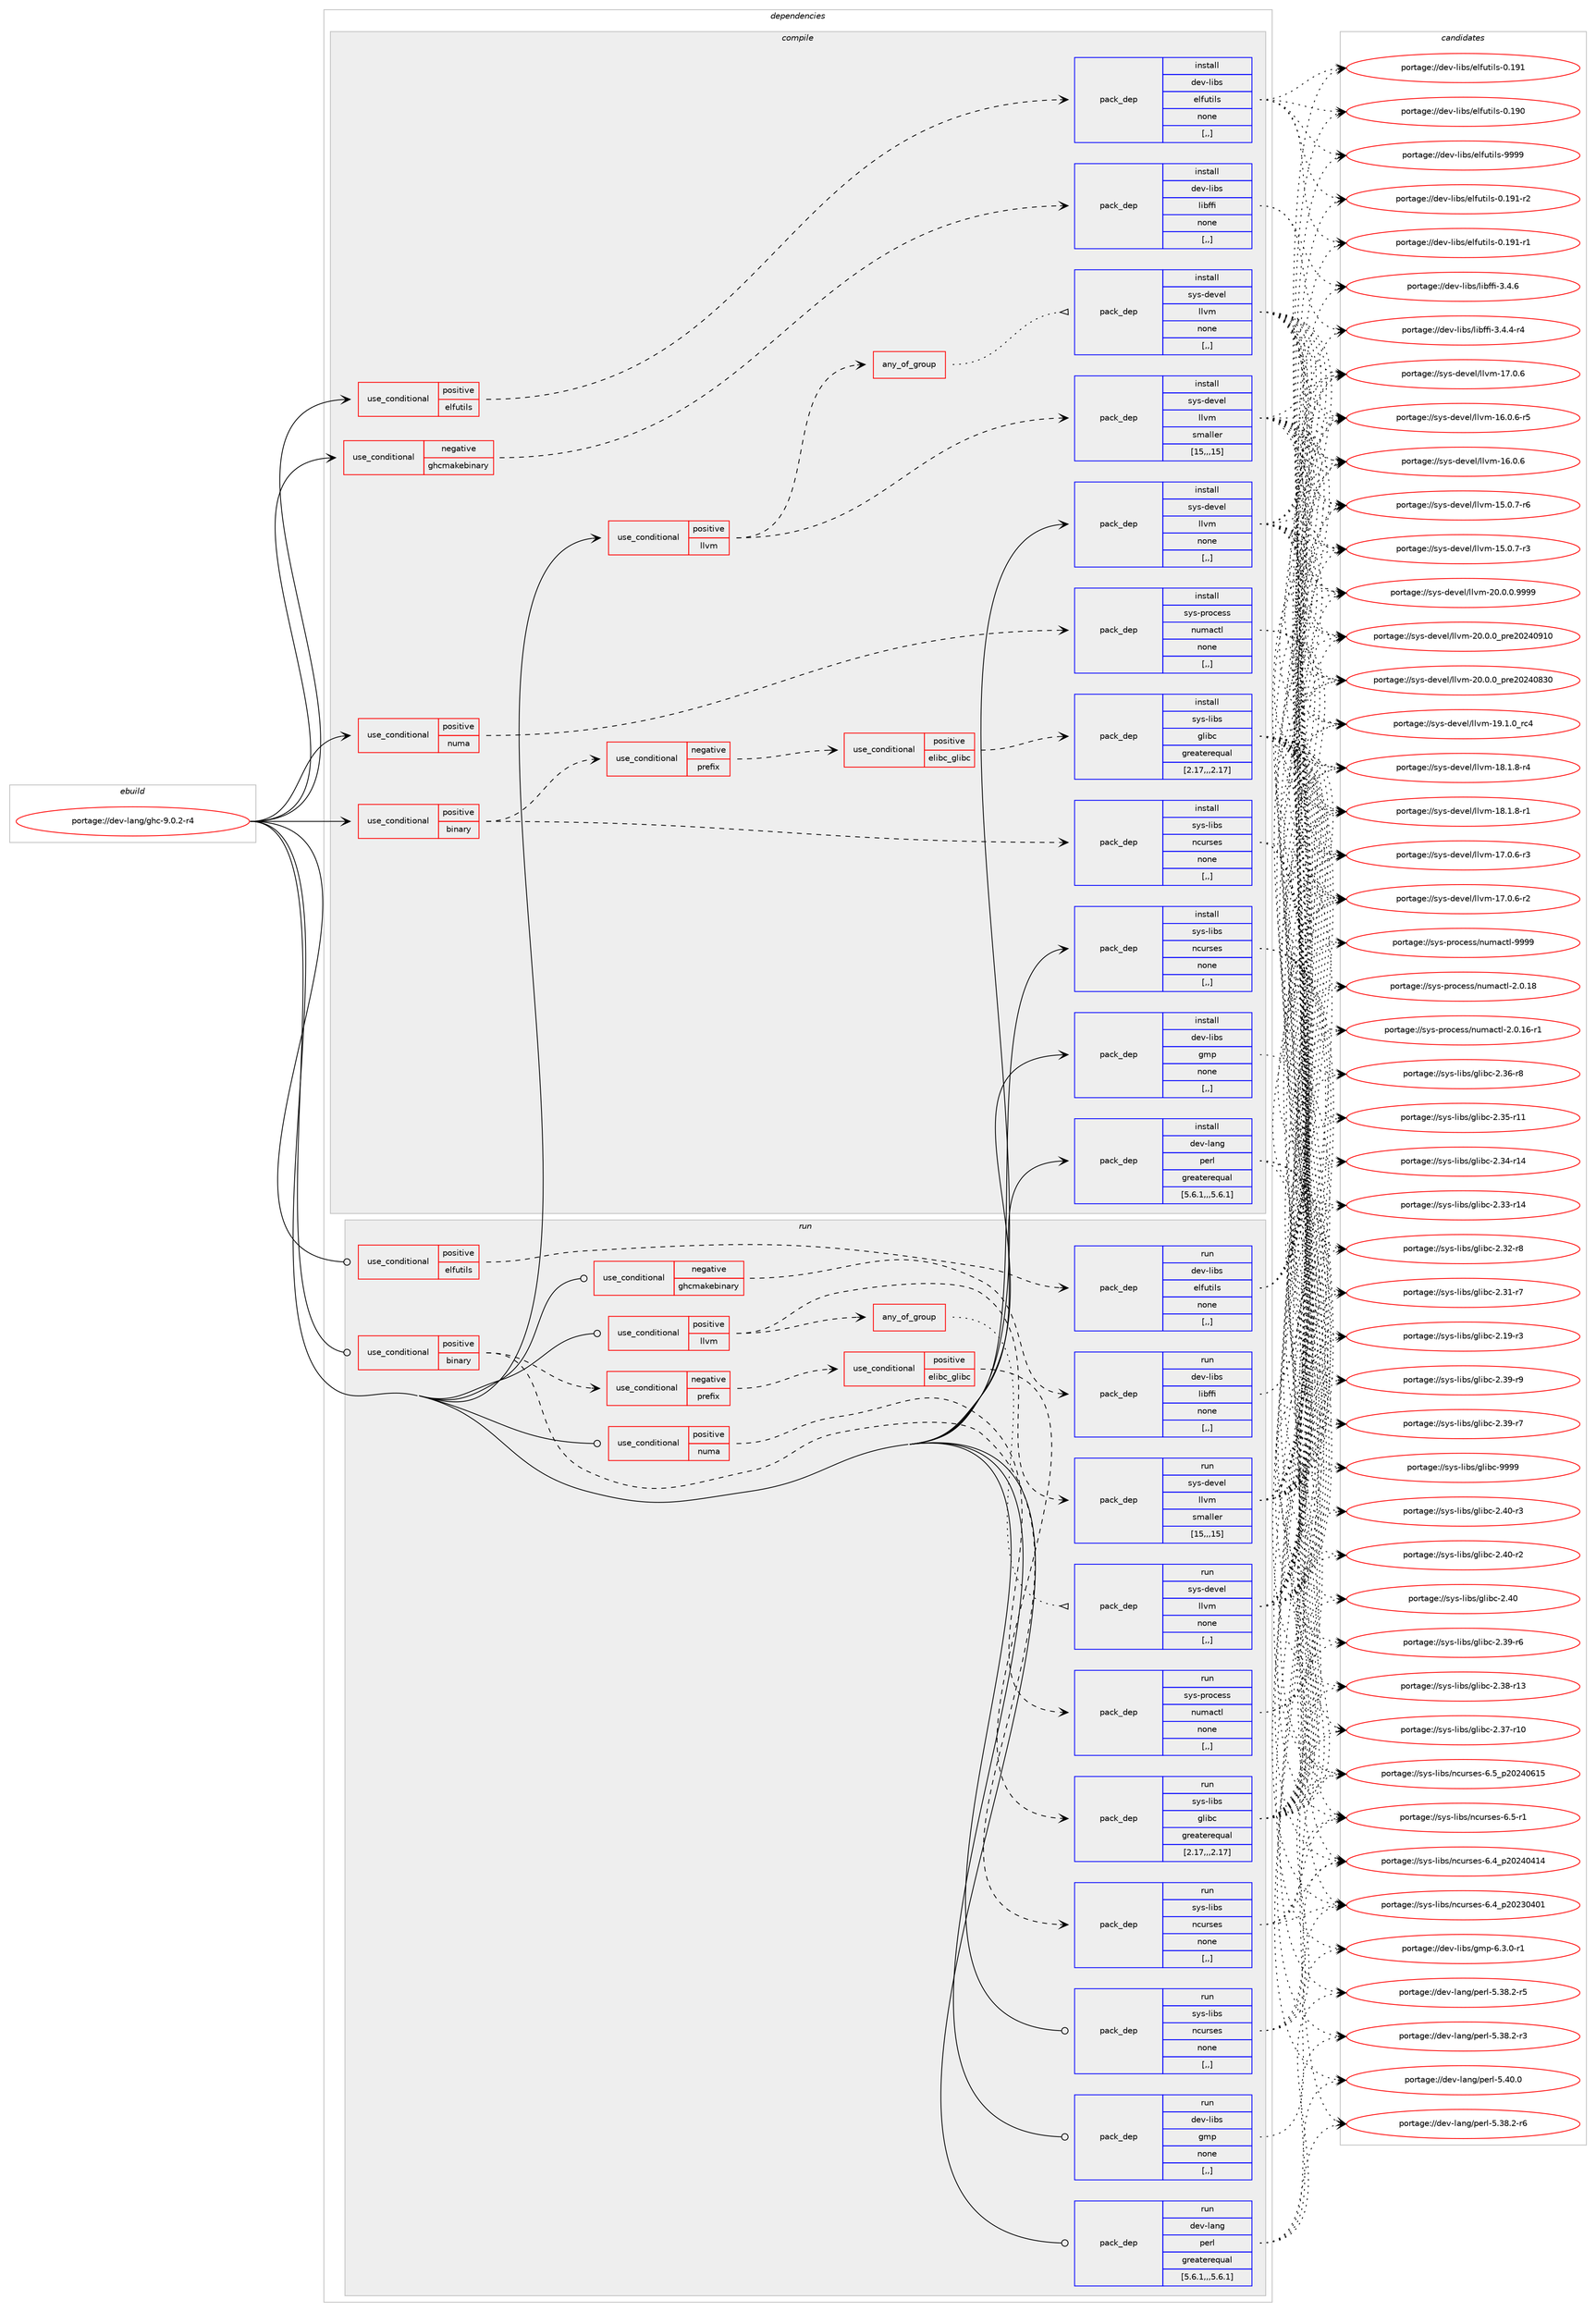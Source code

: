 digraph prolog {

# *************
# Graph options
# *************

newrank=true;
concentrate=true;
compound=true;
graph [rankdir=LR,fontname=Helvetica,fontsize=10,ranksep=1.5];#, ranksep=2.5, nodesep=0.2];
edge  [arrowhead=vee];
node  [fontname=Helvetica,fontsize=10];

# **********
# The ebuild
# **********

subgraph cluster_leftcol {
color=gray;
label=<<i>ebuild</i>>;
id [label="portage://dev-lang/ghc-9.0.2-r4", color=red, width=4, href="../dev-lang/ghc-9.0.2-r4.svg"];
}

# ****************
# The dependencies
# ****************

subgraph cluster_midcol {
color=gray;
label=<<i>dependencies</i>>;
subgraph cluster_compile {
fillcolor="#eeeeee";
style=filled;
label=<<i>compile</i>>;
subgraph cond153047 {
dependency592903 [label=<<TABLE BORDER="0" CELLBORDER="1" CELLSPACING="0" CELLPADDING="4"><TR><TD ROWSPAN="3" CELLPADDING="10">use_conditional</TD></TR><TR><TD>negative</TD></TR><TR><TD>ghcmakebinary</TD></TR></TABLE>>, shape=none, color=red];
subgraph pack435195 {
dependency592904 [label=<<TABLE BORDER="0" CELLBORDER="1" CELLSPACING="0" CELLPADDING="4" WIDTH="220"><TR><TD ROWSPAN="6" CELLPADDING="30">pack_dep</TD></TR><TR><TD WIDTH="110">install</TD></TR><TR><TD>dev-libs</TD></TR><TR><TD>libffi</TD></TR><TR><TD>none</TD></TR><TR><TD>[,,]</TD></TR></TABLE>>, shape=none, color=blue];
}
dependency592903:e -> dependency592904:w [weight=20,style="dashed",arrowhead="vee"];
}
id:e -> dependency592903:w [weight=20,style="solid",arrowhead="vee"];
subgraph cond153048 {
dependency592905 [label=<<TABLE BORDER="0" CELLBORDER="1" CELLSPACING="0" CELLPADDING="4"><TR><TD ROWSPAN="3" CELLPADDING="10">use_conditional</TD></TR><TR><TD>positive</TD></TR><TR><TD>binary</TD></TR></TABLE>>, shape=none, color=red];
subgraph cond153049 {
dependency592906 [label=<<TABLE BORDER="0" CELLBORDER="1" CELLSPACING="0" CELLPADDING="4"><TR><TD ROWSPAN="3" CELLPADDING="10">use_conditional</TD></TR><TR><TD>negative</TD></TR><TR><TD>prefix</TD></TR></TABLE>>, shape=none, color=red];
subgraph cond153050 {
dependency592907 [label=<<TABLE BORDER="0" CELLBORDER="1" CELLSPACING="0" CELLPADDING="4"><TR><TD ROWSPAN="3" CELLPADDING="10">use_conditional</TD></TR><TR><TD>positive</TD></TR><TR><TD>elibc_glibc</TD></TR></TABLE>>, shape=none, color=red];
subgraph pack435196 {
dependency592908 [label=<<TABLE BORDER="0" CELLBORDER="1" CELLSPACING="0" CELLPADDING="4" WIDTH="220"><TR><TD ROWSPAN="6" CELLPADDING="30">pack_dep</TD></TR><TR><TD WIDTH="110">install</TD></TR><TR><TD>sys-libs</TD></TR><TR><TD>glibc</TD></TR><TR><TD>greaterequal</TD></TR><TR><TD>[2.17,,,2.17]</TD></TR></TABLE>>, shape=none, color=blue];
}
dependency592907:e -> dependency592908:w [weight=20,style="dashed",arrowhead="vee"];
}
dependency592906:e -> dependency592907:w [weight=20,style="dashed",arrowhead="vee"];
}
dependency592905:e -> dependency592906:w [weight=20,style="dashed",arrowhead="vee"];
subgraph pack435197 {
dependency592909 [label=<<TABLE BORDER="0" CELLBORDER="1" CELLSPACING="0" CELLPADDING="4" WIDTH="220"><TR><TD ROWSPAN="6" CELLPADDING="30">pack_dep</TD></TR><TR><TD WIDTH="110">install</TD></TR><TR><TD>sys-libs</TD></TR><TR><TD>ncurses</TD></TR><TR><TD>none</TD></TR><TR><TD>[,,]</TD></TR></TABLE>>, shape=none, color=blue];
}
dependency592905:e -> dependency592909:w [weight=20,style="dashed",arrowhead="vee"];
}
id:e -> dependency592905:w [weight=20,style="solid",arrowhead="vee"];
subgraph cond153051 {
dependency592910 [label=<<TABLE BORDER="0" CELLBORDER="1" CELLSPACING="0" CELLPADDING="4"><TR><TD ROWSPAN="3" CELLPADDING="10">use_conditional</TD></TR><TR><TD>positive</TD></TR><TR><TD>elfutils</TD></TR></TABLE>>, shape=none, color=red];
subgraph pack435198 {
dependency592911 [label=<<TABLE BORDER="0" CELLBORDER="1" CELLSPACING="0" CELLPADDING="4" WIDTH="220"><TR><TD ROWSPAN="6" CELLPADDING="30">pack_dep</TD></TR><TR><TD WIDTH="110">install</TD></TR><TR><TD>dev-libs</TD></TR><TR><TD>elfutils</TD></TR><TR><TD>none</TD></TR><TR><TD>[,,]</TD></TR></TABLE>>, shape=none, color=blue];
}
dependency592910:e -> dependency592911:w [weight=20,style="dashed",arrowhead="vee"];
}
id:e -> dependency592910:w [weight=20,style="solid",arrowhead="vee"];
subgraph cond153052 {
dependency592912 [label=<<TABLE BORDER="0" CELLBORDER="1" CELLSPACING="0" CELLPADDING="4"><TR><TD ROWSPAN="3" CELLPADDING="10">use_conditional</TD></TR><TR><TD>positive</TD></TR><TR><TD>llvm</TD></TR></TABLE>>, shape=none, color=red];
subgraph pack435199 {
dependency592913 [label=<<TABLE BORDER="0" CELLBORDER="1" CELLSPACING="0" CELLPADDING="4" WIDTH="220"><TR><TD ROWSPAN="6" CELLPADDING="30">pack_dep</TD></TR><TR><TD WIDTH="110">install</TD></TR><TR><TD>sys-devel</TD></TR><TR><TD>llvm</TD></TR><TR><TD>smaller</TD></TR><TR><TD>[15,,,15]</TD></TR></TABLE>>, shape=none, color=blue];
}
dependency592912:e -> dependency592913:w [weight=20,style="dashed",arrowhead="vee"];
subgraph any4304 {
dependency592914 [label=<<TABLE BORDER="0" CELLBORDER="1" CELLSPACING="0" CELLPADDING="4"><TR><TD CELLPADDING="10">any_of_group</TD></TR></TABLE>>, shape=none, color=red];subgraph pack435200 {
dependency592915 [label=<<TABLE BORDER="0" CELLBORDER="1" CELLSPACING="0" CELLPADDING="4" WIDTH="220"><TR><TD ROWSPAN="6" CELLPADDING="30">pack_dep</TD></TR><TR><TD WIDTH="110">install</TD></TR><TR><TD>sys-devel</TD></TR><TR><TD>llvm</TD></TR><TR><TD>none</TD></TR><TR><TD>[,,]</TD></TR></TABLE>>, shape=none, color=blue];
}
dependency592914:e -> dependency592915:w [weight=20,style="dotted",arrowhead="oinv"];
}
dependency592912:e -> dependency592914:w [weight=20,style="dashed",arrowhead="vee"];
}
id:e -> dependency592912:w [weight=20,style="solid",arrowhead="vee"];
subgraph cond153053 {
dependency592916 [label=<<TABLE BORDER="0" CELLBORDER="1" CELLSPACING="0" CELLPADDING="4"><TR><TD ROWSPAN="3" CELLPADDING="10">use_conditional</TD></TR><TR><TD>positive</TD></TR><TR><TD>numa</TD></TR></TABLE>>, shape=none, color=red];
subgraph pack435201 {
dependency592917 [label=<<TABLE BORDER="0" CELLBORDER="1" CELLSPACING="0" CELLPADDING="4" WIDTH="220"><TR><TD ROWSPAN="6" CELLPADDING="30">pack_dep</TD></TR><TR><TD WIDTH="110">install</TD></TR><TR><TD>sys-process</TD></TR><TR><TD>numactl</TD></TR><TR><TD>none</TD></TR><TR><TD>[,,]</TD></TR></TABLE>>, shape=none, color=blue];
}
dependency592916:e -> dependency592917:w [weight=20,style="dashed",arrowhead="vee"];
}
id:e -> dependency592916:w [weight=20,style="solid",arrowhead="vee"];
subgraph pack435202 {
dependency592918 [label=<<TABLE BORDER="0" CELLBORDER="1" CELLSPACING="0" CELLPADDING="4" WIDTH="220"><TR><TD ROWSPAN="6" CELLPADDING="30">pack_dep</TD></TR><TR><TD WIDTH="110">install</TD></TR><TR><TD>dev-lang</TD></TR><TR><TD>perl</TD></TR><TR><TD>greaterequal</TD></TR><TR><TD>[5.6.1,,,5.6.1]</TD></TR></TABLE>>, shape=none, color=blue];
}
id:e -> dependency592918:w [weight=20,style="solid",arrowhead="vee"];
subgraph pack435203 {
dependency592919 [label=<<TABLE BORDER="0" CELLBORDER="1" CELLSPACING="0" CELLPADDING="4" WIDTH="220"><TR><TD ROWSPAN="6" CELLPADDING="30">pack_dep</TD></TR><TR><TD WIDTH="110">install</TD></TR><TR><TD>dev-libs</TD></TR><TR><TD>gmp</TD></TR><TR><TD>none</TD></TR><TR><TD>[,,]</TD></TR></TABLE>>, shape=none, color=blue];
}
id:e -> dependency592919:w [weight=20,style="solid",arrowhead="vee"];
subgraph pack435204 {
dependency592920 [label=<<TABLE BORDER="0" CELLBORDER="1" CELLSPACING="0" CELLPADDING="4" WIDTH="220"><TR><TD ROWSPAN="6" CELLPADDING="30">pack_dep</TD></TR><TR><TD WIDTH="110">install</TD></TR><TR><TD>sys-libs</TD></TR><TR><TD>ncurses</TD></TR><TR><TD>none</TD></TR><TR><TD>[,,]</TD></TR></TABLE>>, shape=none, color=blue];
}
id:e -> dependency592920:w [weight=20,style="solid",arrowhead="vee"];
subgraph pack435205 {
dependency592921 [label=<<TABLE BORDER="0" CELLBORDER="1" CELLSPACING="0" CELLPADDING="4" WIDTH="220"><TR><TD ROWSPAN="6" CELLPADDING="30">pack_dep</TD></TR><TR><TD WIDTH="110">install</TD></TR><TR><TD>sys-devel</TD></TR><TR><TD>llvm</TD></TR><TR><TD>none</TD></TR><TR><TD>[,,]</TD></TR></TABLE>>, shape=none, color=blue];
}
id:e -> dependency592921:w [weight=20,style="solid",arrowhead="vee"];
}
subgraph cluster_compileandrun {
fillcolor="#eeeeee";
style=filled;
label=<<i>compile and run</i>>;
}
subgraph cluster_run {
fillcolor="#eeeeee";
style=filled;
label=<<i>run</i>>;
subgraph cond153054 {
dependency592922 [label=<<TABLE BORDER="0" CELLBORDER="1" CELLSPACING="0" CELLPADDING="4"><TR><TD ROWSPAN="3" CELLPADDING="10">use_conditional</TD></TR><TR><TD>negative</TD></TR><TR><TD>ghcmakebinary</TD></TR></TABLE>>, shape=none, color=red];
subgraph pack435206 {
dependency592923 [label=<<TABLE BORDER="0" CELLBORDER="1" CELLSPACING="0" CELLPADDING="4" WIDTH="220"><TR><TD ROWSPAN="6" CELLPADDING="30">pack_dep</TD></TR><TR><TD WIDTH="110">run</TD></TR><TR><TD>dev-libs</TD></TR><TR><TD>libffi</TD></TR><TR><TD>none</TD></TR><TR><TD>[,,]</TD></TR></TABLE>>, shape=none, color=blue];
}
dependency592922:e -> dependency592923:w [weight=20,style="dashed",arrowhead="vee"];
}
id:e -> dependency592922:w [weight=20,style="solid",arrowhead="odot"];
subgraph cond153055 {
dependency592924 [label=<<TABLE BORDER="0" CELLBORDER="1" CELLSPACING="0" CELLPADDING="4"><TR><TD ROWSPAN="3" CELLPADDING="10">use_conditional</TD></TR><TR><TD>positive</TD></TR><TR><TD>binary</TD></TR></TABLE>>, shape=none, color=red];
subgraph cond153056 {
dependency592925 [label=<<TABLE BORDER="0" CELLBORDER="1" CELLSPACING="0" CELLPADDING="4"><TR><TD ROWSPAN="3" CELLPADDING="10">use_conditional</TD></TR><TR><TD>negative</TD></TR><TR><TD>prefix</TD></TR></TABLE>>, shape=none, color=red];
subgraph cond153057 {
dependency592926 [label=<<TABLE BORDER="0" CELLBORDER="1" CELLSPACING="0" CELLPADDING="4"><TR><TD ROWSPAN="3" CELLPADDING="10">use_conditional</TD></TR><TR><TD>positive</TD></TR><TR><TD>elibc_glibc</TD></TR></TABLE>>, shape=none, color=red];
subgraph pack435207 {
dependency592927 [label=<<TABLE BORDER="0" CELLBORDER="1" CELLSPACING="0" CELLPADDING="4" WIDTH="220"><TR><TD ROWSPAN="6" CELLPADDING="30">pack_dep</TD></TR><TR><TD WIDTH="110">run</TD></TR><TR><TD>sys-libs</TD></TR><TR><TD>glibc</TD></TR><TR><TD>greaterequal</TD></TR><TR><TD>[2.17,,,2.17]</TD></TR></TABLE>>, shape=none, color=blue];
}
dependency592926:e -> dependency592927:w [weight=20,style="dashed",arrowhead="vee"];
}
dependency592925:e -> dependency592926:w [weight=20,style="dashed",arrowhead="vee"];
}
dependency592924:e -> dependency592925:w [weight=20,style="dashed",arrowhead="vee"];
subgraph pack435208 {
dependency592928 [label=<<TABLE BORDER="0" CELLBORDER="1" CELLSPACING="0" CELLPADDING="4" WIDTH="220"><TR><TD ROWSPAN="6" CELLPADDING="30">pack_dep</TD></TR><TR><TD WIDTH="110">run</TD></TR><TR><TD>sys-libs</TD></TR><TR><TD>ncurses</TD></TR><TR><TD>none</TD></TR><TR><TD>[,,]</TD></TR></TABLE>>, shape=none, color=blue];
}
dependency592924:e -> dependency592928:w [weight=20,style="dashed",arrowhead="vee"];
}
id:e -> dependency592924:w [weight=20,style="solid",arrowhead="odot"];
subgraph cond153058 {
dependency592929 [label=<<TABLE BORDER="0" CELLBORDER="1" CELLSPACING="0" CELLPADDING="4"><TR><TD ROWSPAN="3" CELLPADDING="10">use_conditional</TD></TR><TR><TD>positive</TD></TR><TR><TD>elfutils</TD></TR></TABLE>>, shape=none, color=red];
subgraph pack435209 {
dependency592930 [label=<<TABLE BORDER="0" CELLBORDER="1" CELLSPACING="0" CELLPADDING="4" WIDTH="220"><TR><TD ROWSPAN="6" CELLPADDING="30">pack_dep</TD></TR><TR><TD WIDTH="110">run</TD></TR><TR><TD>dev-libs</TD></TR><TR><TD>elfutils</TD></TR><TR><TD>none</TD></TR><TR><TD>[,,]</TD></TR></TABLE>>, shape=none, color=blue];
}
dependency592929:e -> dependency592930:w [weight=20,style="dashed",arrowhead="vee"];
}
id:e -> dependency592929:w [weight=20,style="solid",arrowhead="odot"];
subgraph cond153059 {
dependency592931 [label=<<TABLE BORDER="0" CELLBORDER="1" CELLSPACING="0" CELLPADDING="4"><TR><TD ROWSPAN="3" CELLPADDING="10">use_conditional</TD></TR><TR><TD>positive</TD></TR><TR><TD>llvm</TD></TR></TABLE>>, shape=none, color=red];
subgraph pack435210 {
dependency592932 [label=<<TABLE BORDER="0" CELLBORDER="1" CELLSPACING="0" CELLPADDING="4" WIDTH="220"><TR><TD ROWSPAN="6" CELLPADDING="30">pack_dep</TD></TR><TR><TD WIDTH="110">run</TD></TR><TR><TD>sys-devel</TD></TR><TR><TD>llvm</TD></TR><TR><TD>smaller</TD></TR><TR><TD>[15,,,15]</TD></TR></TABLE>>, shape=none, color=blue];
}
dependency592931:e -> dependency592932:w [weight=20,style="dashed",arrowhead="vee"];
subgraph any4305 {
dependency592933 [label=<<TABLE BORDER="0" CELLBORDER="1" CELLSPACING="0" CELLPADDING="4"><TR><TD CELLPADDING="10">any_of_group</TD></TR></TABLE>>, shape=none, color=red];subgraph pack435211 {
dependency592934 [label=<<TABLE BORDER="0" CELLBORDER="1" CELLSPACING="0" CELLPADDING="4" WIDTH="220"><TR><TD ROWSPAN="6" CELLPADDING="30">pack_dep</TD></TR><TR><TD WIDTH="110">run</TD></TR><TR><TD>sys-devel</TD></TR><TR><TD>llvm</TD></TR><TR><TD>none</TD></TR><TR><TD>[,,]</TD></TR></TABLE>>, shape=none, color=blue];
}
dependency592933:e -> dependency592934:w [weight=20,style="dotted",arrowhead="oinv"];
}
dependency592931:e -> dependency592933:w [weight=20,style="dashed",arrowhead="vee"];
}
id:e -> dependency592931:w [weight=20,style="solid",arrowhead="odot"];
subgraph cond153060 {
dependency592935 [label=<<TABLE BORDER="0" CELLBORDER="1" CELLSPACING="0" CELLPADDING="4"><TR><TD ROWSPAN="3" CELLPADDING="10">use_conditional</TD></TR><TR><TD>positive</TD></TR><TR><TD>numa</TD></TR></TABLE>>, shape=none, color=red];
subgraph pack435212 {
dependency592936 [label=<<TABLE BORDER="0" CELLBORDER="1" CELLSPACING="0" CELLPADDING="4" WIDTH="220"><TR><TD ROWSPAN="6" CELLPADDING="30">pack_dep</TD></TR><TR><TD WIDTH="110">run</TD></TR><TR><TD>sys-process</TD></TR><TR><TD>numactl</TD></TR><TR><TD>none</TD></TR><TR><TD>[,,]</TD></TR></TABLE>>, shape=none, color=blue];
}
dependency592935:e -> dependency592936:w [weight=20,style="dashed",arrowhead="vee"];
}
id:e -> dependency592935:w [weight=20,style="solid",arrowhead="odot"];
subgraph pack435213 {
dependency592937 [label=<<TABLE BORDER="0" CELLBORDER="1" CELLSPACING="0" CELLPADDING="4" WIDTH="220"><TR><TD ROWSPAN="6" CELLPADDING="30">pack_dep</TD></TR><TR><TD WIDTH="110">run</TD></TR><TR><TD>dev-lang</TD></TR><TR><TD>perl</TD></TR><TR><TD>greaterequal</TD></TR><TR><TD>[5.6.1,,,5.6.1]</TD></TR></TABLE>>, shape=none, color=blue];
}
id:e -> dependency592937:w [weight=20,style="solid",arrowhead="odot"];
subgraph pack435214 {
dependency592938 [label=<<TABLE BORDER="0" CELLBORDER="1" CELLSPACING="0" CELLPADDING="4" WIDTH="220"><TR><TD ROWSPAN="6" CELLPADDING="30">pack_dep</TD></TR><TR><TD WIDTH="110">run</TD></TR><TR><TD>dev-libs</TD></TR><TR><TD>gmp</TD></TR><TR><TD>none</TD></TR><TR><TD>[,,]</TD></TR></TABLE>>, shape=none, color=blue];
}
id:e -> dependency592938:w [weight=20,style="solid",arrowhead="odot"];
subgraph pack435215 {
dependency592939 [label=<<TABLE BORDER="0" CELLBORDER="1" CELLSPACING="0" CELLPADDING="4" WIDTH="220"><TR><TD ROWSPAN="6" CELLPADDING="30">pack_dep</TD></TR><TR><TD WIDTH="110">run</TD></TR><TR><TD>sys-libs</TD></TR><TR><TD>ncurses</TD></TR><TR><TD>none</TD></TR><TR><TD>[,,]</TD></TR></TABLE>>, shape=none, color=blue];
}
id:e -> dependency592939:w [weight=20,style="solid",arrowhead="odot"];
}
}

# **************
# The candidates
# **************

subgraph cluster_choices {
rank=same;
color=gray;
label=<<i>candidates</i>>;

subgraph choice435195 {
color=black;
nodesep=1;
choice10010111845108105981154710810598102102105455146524654 [label="portage://dev-libs/libffi-3.4.6", color=red, width=4,href="../dev-libs/libffi-3.4.6.svg"];
choice100101118451081059811547108105981021021054551465246524511452 [label="portage://dev-libs/libffi-3.4.4-r4", color=red, width=4,href="../dev-libs/libffi-3.4.4-r4.svg"];
dependency592904:e -> choice10010111845108105981154710810598102102105455146524654:w [style=dotted,weight="100"];
dependency592904:e -> choice100101118451081059811547108105981021021054551465246524511452:w [style=dotted,weight="100"];
}
subgraph choice435196 {
color=black;
nodesep=1;
choice11512111545108105981154710310810598994557575757 [label="portage://sys-libs/glibc-9999", color=red, width=4,href="../sys-libs/glibc-9999.svg"];
choice115121115451081059811547103108105989945504652484511451 [label="portage://sys-libs/glibc-2.40-r3", color=red, width=4,href="../sys-libs/glibc-2.40-r3.svg"];
choice115121115451081059811547103108105989945504652484511450 [label="portage://sys-libs/glibc-2.40-r2", color=red, width=4,href="../sys-libs/glibc-2.40-r2.svg"];
choice11512111545108105981154710310810598994550465248 [label="portage://sys-libs/glibc-2.40", color=red, width=4,href="../sys-libs/glibc-2.40.svg"];
choice115121115451081059811547103108105989945504651574511457 [label="portage://sys-libs/glibc-2.39-r9", color=red, width=4,href="../sys-libs/glibc-2.39-r9.svg"];
choice115121115451081059811547103108105989945504651574511455 [label="portage://sys-libs/glibc-2.39-r7", color=red, width=4,href="../sys-libs/glibc-2.39-r7.svg"];
choice115121115451081059811547103108105989945504651574511454 [label="portage://sys-libs/glibc-2.39-r6", color=red, width=4,href="../sys-libs/glibc-2.39-r6.svg"];
choice11512111545108105981154710310810598994550465156451144951 [label="portage://sys-libs/glibc-2.38-r13", color=red, width=4,href="../sys-libs/glibc-2.38-r13.svg"];
choice11512111545108105981154710310810598994550465155451144948 [label="portage://sys-libs/glibc-2.37-r10", color=red, width=4,href="../sys-libs/glibc-2.37-r10.svg"];
choice115121115451081059811547103108105989945504651544511456 [label="portage://sys-libs/glibc-2.36-r8", color=red, width=4,href="../sys-libs/glibc-2.36-r8.svg"];
choice11512111545108105981154710310810598994550465153451144949 [label="portage://sys-libs/glibc-2.35-r11", color=red, width=4,href="../sys-libs/glibc-2.35-r11.svg"];
choice11512111545108105981154710310810598994550465152451144952 [label="portage://sys-libs/glibc-2.34-r14", color=red, width=4,href="../sys-libs/glibc-2.34-r14.svg"];
choice11512111545108105981154710310810598994550465151451144952 [label="portage://sys-libs/glibc-2.33-r14", color=red, width=4,href="../sys-libs/glibc-2.33-r14.svg"];
choice115121115451081059811547103108105989945504651504511456 [label="portage://sys-libs/glibc-2.32-r8", color=red, width=4,href="../sys-libs/glibc-2.32-r8.svg"];
choice115121115451081059811547103108105989945504651494511455 [label="portage://sys-libs/glibc-2.31-r7", color=red, width=4,href="../sys-libs/glibc-2.31-r7.svg"];
choice115121115451081059811547103108105989945504649574511451 [label="portage://sys-libs/glibc-2.19-r3", color=red, width=4,href="../sys-libs/glibc-2.19-r3.svg"];
dependency592908:e -> choice11512111545108105981154710310810598994557575757:w [style=dotted,weight="100"];
dependency592908:e -> choice115121115451081059811547103108105989945504652484511451:w [style=dotted,weight="100"];
dependency592908:e -> choice115121115451081059811547103108105989945504652484511450:w [style=dotted,weight="100"];
dependency592908:e -> choice11512111545108105981154710310810598994550465248:w [style=dotted,weight="100"];
dependency592908:e -> choice115121115451081059811547103108105989945504651574511457:w [style=dotted,weight="100"];
dependency592908:e -> choice115121115451081059811547103108105989945504651574511455:w [style=dotted,weight="100"];
dependency592908:e -> choice115121115451081059811547103108105989945504651574511454:w [style=dotted,weight="100"];
dependency592908:e -> choice11512111545108105981154710310810598994550465156451144951:w [style=dotted,weight="100"];
dependency592908:e -> choice11512111545108105981154710310810598994550465155451144948:w [style=dotted,weight="100"];
dependency592908:e -> choice115121115451081059811547103108105989945504651544511456:w [style=dotted,weight="100"];
dependency592908:e -> choice11512111545108105981154710310810598994550465153451144949:w [style=dotted,weight="100"];
dependency592908:e -> choice11512111545108105981154710310810598994550465152451144952:w [style=dotted,weight="100"];
dependency592908:e -> choice11512111545108105981154710310810598994550465151451144952:w [style=dotted,weight="100"];
dependency592908:e -> choice115121115451081059811547103108105989945504651504511456:w [style=dotted,weight="100"];
dependency592908:e -> choice115121115451081059811547103108105989945504651494511455:w [style=dotted,weight="100"];
dependency592908:e -> choice115121115451081059811547103108105989945504649574511451:w [style=dotted,weight="100"];
}
subgraph choice435197 {
color=black;
nodesep=1;
choice1151211154510810598115471109911711411510111545544653951125048505248544953 [label="portage://sys-libs/ncurses-6.5_p20240615", color=red, width=4,href="../sys-libs/ncurses-6.5_p20240615.svg"];
choice11512111545108105981154711099117114115101115455446534511449 [label="portage://sys-libs/ncurses-6.5-r1", color=red, width=4,href="../sys-libs/ncurses-6.5-r1.svg"];
choice1151211154510810598115471109911711411510111545544652951125048505248524952 [label="portage://sys-libs/ncurses-6.4_p20240414", color=red, width=4,href="../sys-libs/ncurses-6.4_p20240414.svg"];
choice1151211154510810598115471109911711411510111545544652951125048505148524849 [label="portage://sys-libs/ncurses-6.4_p20230401", color=red, width=4,href="../sys-libs/ncurses-6.4_p20230401.svg"];
dependency592909:e -> choice1151211154510810598115471109911711411510111545544653951125048505248544953:w [style=dotted,weight="100"];
dependency592909:e -> choice11512111545108105981154711099117114115101115455446534511449:w [style=dotted,weight="100"];
dependency592909:e -> choice1151211154510810598115471109911711411510111545544652951125048505248524952:w [style=dotted,weight="100"];
dependency592909:e -> choice1151211154510810598115471109911711411510111545544652951125048505148524849:w [style=dotted,weight="100"];
}
subgraph choice435198 {
color=black;
nodesep=1;
choice1001011184510810598115471011081021171161051081154557575757 [label="portage://dev-libs/elfutils-9999", color=red, width=4,href="../dev-libs/elfutils-9999.svg"];
choice1001011184510810598115471011081021171161051081154548464957494511450 [label="portage://dev-libs/elfutils-0.191-r2", color=red, width=4,href="../dev-libs/elfutils-0.191-r2.svg"];
choice1001011184510810598115471011081021171161051081154548464957494511449 [label="portage://dev-libs/elfutils-0.191-r1", color=red, width=4,href="../dev-libs/elfutils-0.191-r1.svg"];
choice100101118451081059811547101108102117116105108115454846495749 [label="portage://dev-libs/elfutils-0.191", color=red, width=4,href="../dev-libs/elfutils-0.191.svg"];
choice100101118451081059811547101108102117116105108115454846495748 [label="portage://dev-libs/elfutils-0.190", color=red, width=4,href="../dev-libs/elfutils-0.190.svg"];
dependency592911:e -> choice1001011184510810598115471011081021171161051081154557575757:w [style=dotted,weight="100"];
dependency592911:e -> choice1001011184510810598115471011081021171161051081154548464957494511450:w [style=dotted,weight="100"];
dependency592911:e -> choice1001011184510810598115471011081021171161051081154548464957494511449:w [style=dotted,weight="100"];
dependency592911:e -> choice100101118451081059811547101108102117116105108115454846495749:w [style=dotted,weight="100"];
dependency592911:e -> choice100101118451081059811547101108102117116105108115454846495748:w [style=dotted,weight="100"];
}
subgraph choice435199 {
color=black;
nodesep=1;
choice1151211154510010111810110847108108118109455048464846484657575757 [label="portage://sys-devel/llvm-20.0.0.9999", color=red, width=4,href="../sys-devel/llvm-20.0.0.9999.svg"];
choice115121115451001011181011084710810811810945504846484648951121141015048505248574948 [label="portage://sys-devel/llvm-20.0.0_pre20240910", color=red, width=4,href="../sys-devel/llvm-20.0.0_pre20240910.svg"];
choice115121115451001011181011084710810811810945504846484648951121141015048505248565148 [label="portage://sys-devel/llvm-20.0.0_pre20240830", color=red, width=4,href="../sys-devel/llvm-20.0.0_pre20240830.svg"];
choice115121115451001011181011084710810811810945495746494648951149952 [label="portage://sys-devel/llvm-19.1.0_rc4", color=red, width=4,href="../sys-devel/llvm-19.1.0_rc4.svg"];
choice1151211154510010111810110847108108118109454956464946564511452 [label="portage://sys-devel/llvm-18.1.8-r4", color=red, width=4,href="../sys-devel/llvm-18.1.8-r4.svg"];
choice1151211154510010111810110847108108118109454956464946564511449 [label="portage://sys-devel/llvm-18.1.8-r1", color=red, width=4,href="../sys-devel/llvm-18.1.8-r1.svg"];
choice1151211154510010111810110847108108118109454955464846544511451 [label="portage://sys-devel/llvm-17.0.6-r3", color=red, width=4,href="../sys-devel/llvm-17.0.6-r3.svg"];
choice1151211154510010111810110847108108118109454955464846544511450 [label="portage://sys-devel/llvm-17.0.6-r2", color=red, width=4,href="../sys-devel/llvm-17.0.6-r2.svg"];
choice115121115451001011181011084710810811810945495546484654 [label="portage://sys-devel/llvm-17.0.6", color=red, width=4,href="../sys-devel/llvm-17.0.6.svg"];
choice1151211154510010111810110847108108118109454954464846544511453 [label="portage://sys-devel/llvm-16.0.6-r5", color=red, width=4,href="../sys-devel/llvm-16.0.6-r5.svg"];
choice115121115451001011181011084710810811810945495446484654 [label="portage://sys-devel/llvm-16.0.6", color=red, width=4,href="../sys-devel/llvm-16.0.6.svg"];
choice1151211154510010111810110847108108118109454953464846554511454 [label="portage://sys-devel/llvm-15.0.7-r6", color=red, width=4,href="../sys-devel/llvm-15.0.7-r6.svg"];
choice1151211154510010111810110847108108118109454953464846554511451 [label="portage://sys-devel/llvm-15.0.7-r3", color=red, width=4,href="../sys-devel/llvm-15.0.7-r3.svg"];
dependency592913:e -> choice1151211154510010111810110847108108118109455048464846484657575757:w [style=dotted,weight="100"];
dependency592913:e -> choice115121115451001011181011084710810811810945504846484648951121141015048505248574948:w [style=dotted,weight="100"];
dependency592913:e -> choice115121115451001011181011084710810811810945504846484648951121141015048505248565148:w [style=dotted,weight="100"];
dependency592913:e -> choice115121115451001011181011084710810811810945495746494648951149952:w [style=dotted,weight="100"];
dependency592913:e -> choice1151211154510010111810110847108108118109454956464946564511452:w [style=dotted,weight="100"];
dependency592913:e -> choice1151211154510010111810110847108108118109454956464946564511449:w [style=dotted,weight="100"];
dependency592913:e -> choice1151211154510010111810110847108108118109454955464846544511451:w [style=dotted,weight="100"];
dependency592913:e -> choice1151211154510010111810110847108108118109454955464846544511450:w [style=dotted,weight="100"];
dependency592913:e -> choice115121115451001011181011084710810811810945495546484654:w [style=dotted,weight="100"];
dependency592913:e -> choice1151211154510010111810110847108108118109454954464846544511453:w [style=dotted,weight="100"];
dependency592913:e -> choice115121115451001011181011084710810811810945495446484654:w [style=dotted,weight="100"];
dependency592913:e -> choice1151211154510010111810110847108108118109454953464846554511454:w [style=dotted,weight="100"];
dependency592913:e -> choice1151211154510010111810110847108108118109454953464846554511451:w [style=dotted,weight="100"];
}
subgraph choice435200 {
color=black;
nodesep=1;
choice1151211154510010111810110847108108118109455048464846484657575757 [label="portage://sys-devel/llvm-20.0.0.9999", color=red, width=4,href="../sys-devel/llvm-20.0.0.9999.svg"];
choice115121115451001011181011084710810811810945504846484648951121141015048505248574948 [label="portage://sys-devel/llvm-20.0.0_pre20240910", color=red, width=4,href="../sys-devel/llvm-20.0.0_pre20240910.svg"];
choice115121115451001011181011084710810811810945504846484648951121141015048505248565148 [label="portage://sys-devel/llvm-20.0.0_pre20240830", color=red, width=4,href="../sys-devel/llvm-20.0.0_pre20240830.svg"];
choice115121115451001011181011084710810811810945495746494648951149952 [label="portage://sys-devel/llvm-19.1.0_rc4", color=red, width=4,href="../sys-devel/llvm-19.1.0_rc4.svg"];
choice1151211154510010111810110847108108118109454956464946564511452 [label="portage://sys-devel/llvm-18.1.8-r4", color=red, width=4,href="../sys-devel/llvm-18.1.8-r4.svg"];
choice1151211154510010111810110847108108118109454956464946564511449 [label="portage://sys-devel/llvm-18.1.8-r1", color=red, width=4,href="../sys-devel/llvm-18.1.8-r1.svg"];
choice1151211154510010111810110847108108118109454955464846544511451 [label="portage://sys-devel/llvm-17.0.6-r3", color=red, width=4,href="../sys-devel/llvm-17.0.6-r3.svg"];
choice1151211154510010111810110847108108118109454955464846544511450 [label="portage://sys-devel/llvm-17.0.6-r2", color=red, width=4,href="../sys-devel/llvm-17.0.6-r2.svg"];
choice115121115451001011181011084710810811810945495546484654 [label="portage://sys-devel/llvm-17.0.6", color=red, width=4,href="../sys-devel/llvm-17.0.6.svg"];
choice1151211154510010111810110847108108118109454954464846544511453 [label="portage://sys-devel/llvm-16.0.6-r5", color=red, width=4,href="../sys-devel/llvm-16.0.6-r5.svg"];
choice115121115451001011181011084710810811810945495446484654 [label="portage://sys-devel/llvm-16.0.6", color=red, width=4,href="../sys-devel/llvm-16.0.6.svg"];
choice1151211154510010111810110847108108118109454953464846554511454 [label="portage://sys-devel/llvm-15.0.7-r6", color=red, width=4,href="../sys-devel/llvm-15.0.7-r6.svg"];
choice1151211154510010111810110847108108118109454953464846554511451 [label="portage://sys-devel/llvm-15.0.7-r3", color=red, width=4,href="../sys-devel/llvm-15.0.7-r3.svg"];
dependency592915:e -> choice1151211154510010111810110847108108118109455048464846484657575757:w [style=dotted,weight="100"];
dependency592915:e -> choice115121115451001011181011084710810811810945504846484648951121141015048505248574948:w [style=dotted,weight="100"];
dependency592915:e -> choice115121115451001011181011084710810811810945504846484648951121141015048505248565148:w [style=dotted,weight="100"];
dependency592915:e -> choice115121115451001011181011084710810811810945495746494648951149952:w [style=dotted,weight="100"];
dependency592915:e -> choice1151211154510010111810110847108108118109454956464946564511452:w [style=dotted,weight="100"];
dependency592915:e -> choice1151211154510010111810110847108108118109454956464946564511449:w [style=dotted,weight="100"];
dependency592915:e -> choice1151211154510010111810110847108108118109454955464846544511451:w [style=dotted,weight="100"];
dependency592915:e -> choice1151211154510010111810110847108108118109454955464846544511450:w [style=dotted,weight="100"];
dependency592915:e -> choice115121115451001011181011084710810811810945495546484654:w [style=dotted,weight="100"];
dependency592915:e -> choice1151211154510010111810110847108108118109454954464846544511453:w [style=dotted,weight="100"];
dependency592915:e -> choice115121115451001011181011084710810811810945495446484654:w [style=dotted,weight="100"];
dependency592915:e -> choice1151211154510010111810110847108108118109454953464846554511454:w [style=dotted,weight="100"];
dependency592915:e -> choice1151211154510010111810110847108108118109454953464846554511451:w [style=dotted,weight="100"];
}
subgraph choice435201 {
color=black;
nodesep=1;
choice11512111545112114111991011151154711011710997991161084557575757 [label="portage://sys-process/numactl-9999", color=red, width=4,href="../sys-process/numactl-9999.svg"];
choice115121115451121141119910111511547110117109979911610845504648464956 [label="portage://sys-process/numactl-2.0.18", color=red, width=4,href="../sys-process/numactl-2.0.18.svg"];
choice1151211154511211411199101115115471101171099799116108455046484649544511449 [label="portage://sys-process/numactl-2.0.16-r1", color=red, width=4,href="../sys-process/numactl-2.0.16-r1.svg"];
dependency592917:e -> choice11512111545112114111991011151154711011710997991161084557575757:w [style=dotted,weight="100"];
dependency592917:e -> choice115121115451121141119910111511547110117109979911610845504648464956:w [style=dotted,weight="100"];
dependency592917:e -> choice1151211154511211411199101115115471101171099799116108455046484649544511449:w [style=dotted,weight="100"];
}
subgraph choice435202 {
color=black;
nodesep=1;
choice10010111845108971101034711210111410845534652484648 [label="portage://dev-lang/perl-5.40.0", color=red, width=4,href="../dev-lang/perl-5.40.0.svg"];
choice100101118451089711010347112101114108455346515646504511454 [label="portage://dev-lang/perl-5.38.2-r6", color=red, width=4,href="../dev-lang/perl-5.38.2-r6.svg"];
choice100101118451089711010347112101114108455346515646504511453 [label="portage://dev-lang/perl-5.38.2-r5", color=red, width=4,href="../dev-lang/perl-5.38.2-r5.svg"];
choice100101118451089711010347112101114108455346515646504511451 [label="portage://dev-lang/perl-5.38.2-r3", color=red, width=4,href="../dev-lang/perl-5.38.2-r3.svg"];
dependency592918:e -> choice10010111845108971101034711210111410845534652484648:w [style=dotted,weight="100"];
dependency592918:e -> choice100101118451089711010347112101114108455346515646504511454:w [style=dotted,weight="100"];
dependency592918:e -> choice100101118451089711010347112101114108455346515646504511453:w [style=dotted,weight="100"];
dependency592918:e -> choice100101118451089711010347112101114108455346515646504511451:w [style=dotted,weight="100"];
}
subgraph choice435203 {
color=black;
nodesep=1;
choice1001011184510810598115471031091124554465146484511449 [label="portage://dev-libs/gmp-6.3.0-r1", color=red, width=4,href="../dev-libs/gmp-6.3.0-r1.svg"];
dependency592919:e -> choice1001011184510810598115471031091124554465146484511449:w [style=dotted,weight="100"];
}
subgraph choice435204 {
color=black;
nodesep=1;
choice1151211154510810598115471109911711411510111545544653951125048505248544953 [label="portage://sys-libs/ncurses-6.5_p20240615", color=red, width=4,href="../sys-libs/ncurses-6.5_p20240615.svg"];
choice11512111545108105981154711099117114115101115455446534511449 [label="portage://sys-libs/ncurses-6.5-r1", color=red, width=4,href="../sys-libs/ncurses-6.5-r1.svg"];
choice1151211154510810598115471109911711411510111545544652951125048505248524952 [label="portage://sys-libs/ncurses-6.4_p20240414", color=red, width=4,href="../sys-libs/ncurses-6.4_p20240414.svg"];
choice1151211154510810598115471109911711411510111545544652951125048505148524849 [label="portage://sys-libs/ncurses-6.4_p20230401", color=red, width=4,href="../sys-libs/ncurses-6.4_p20230401.svg"];
dependency592920:e -> choice1151211154510810598115471109911711411510111545544653951125048505248544953:w [style=dotted,weight="100"];
dependency592920:e -> choice11512111545108105981154711099117114115101115455446534511449:w [style=dotted,weight="100"];
dependency592920:e -> choice1151211154510810598115471109911711411510111545544652951125048505248524952:w [style=dotted,weight="100"];
dependency592920:e -> choice1151211154510810598115471109911711411510111545544652951125048505148524849:w [style=dotted,weight="100"];
}
subgraph choice435205 {
color=black;
nodesep=1;
choice1151211154510010111810110847108108118109455048464846484657575757 [label="portage://sys-devel/llvm-20.0.0.9999", color=red, width=4,href="../sys-devel/llvm-20.0.0.9999.svg"];
choice115121115451001011181011084710810811810945504846484648951121141015048505248574948 [label="portage://sys-devel/llvm-20.0.0_pre20240910", color=red, width=4,href="../sys-devel/llvm-20.0.0_pre20240910.svg"];
choice115121115451001011181011084710810811810945504846484648951121141015048505248565148 [label="portage://sys-devel/llvm-20.0.0_pre20240830", color=red, width=4,href="../sys-devel/llvm-20.0.0_pre20240830.svg"];
choice115121115451001011181011084710810811810945495746494648951149952 [label="portage://sys-devel/llvm-19.1.0_rc4", color=red, width=4,href="../sys-devel/llvm-19.1.0_rc4.svg"];
choice1151211154510010111810110847108108118109454956464946564511452 [label="portage://sys-devel/llvm-18.1.8-r4", color=red, width=4,href="../sys-devel/llvm-18.1.8-r4.svg"];
choice1151211154510010111810110847108108118109454956464946564511449 [label="portage://sys-devel/llvm-18.1.8-r1", color=red, width=4,href="../sys-devel/llvm-18.1.8-r1.svg"];
choice1151211154510010111810110847108108118109454955464846544511451 [label="portage://sys-devel/llvm-17.0.6-r3", color=red, width=4,href="../sys-devel/llvm-17.0.6-r3.svg"];
choice1151211154510010111810110847108108118109454955464846544511450 [label="portage://sys-devel/llvm-17.0.6-r2", color=red, width=4,href="../sys-devel/llvm-17.0.6-r2.svg"];
choice115121115451001011181011084710810811810945495546484654 [label="portage://sys-devel/llvm-17.0.6", color=red, width=4,href="../sys-devel/llvm-17.0.6.svg"];
choice1151211154510010111810110847108108118109454954464846544511453 [label="portage://sys-devel/llvm-16.0.6-r5", color=red, width=4,href="../sys-devel/llvm-16.0.6-r5.svg"];
choice115121115451001011181011084710810811810945495446484654 [label="portage://sys-devel/llvm-16.0.6", color=red, width=4,href="../sys-devel/llvm-16.0.6.svg"];
choice1151211154510010111810110847108108118109454953464846554511454 [label="portage://sys-devel/llvm-15.0.7-r6", color=red, width=4,href="../sys-devel/llvm-15.0.7-r6.svg"];
choice1151211154510010111810110847108108118109454953464846554511451 [label="portage://sys-devel/llvm-15.0.7-r3", color=red, width=4,href="../sys-devel/llvm-15.0.7-r3.svg"];
dependency592921:e -> choice1151211154510010111810110847108108118109455048464846484657575757:w [style=dotted,weight="100"];
dependency592921:e -> choice115121115451001011181011084710810811810945504846484648951121141015048505248574948:w [style=dotted,weight="100"];
dependency592921:e -> choice115121115451001011181011084710810811810945504846484648951121141015048505248565148:w [style=dotted,weight="100"];
dependency592921:e -> choice115121115451001011181011084710810811810945495746494648951149952:w [style=dotted,weight="100"];
dependency592921:e -> choice1151211154510010111810110847108108118109454956464946564511452:w [style=dotted,weight="100"];
dependency592921:e -> choice1151211154510010111810110847108108118109454956464946564511449:w [style=dotted,weight="100"];
dependency592921:e -> choice1151211154510010111810110847108108118109454955464846544511451:w [style=dotted,weight="100"];
dependency592921:e -> choice1151211154510010111810110847108108118109454955464846544511450:w [style=dotted,weight="100"];
dependency592921:e -> choice115121115451001011181011084710810811810945495546484654:w [style=dotted,weight="100"];
dependency592921:e -> choice1151211154510010111810110847108108118109454954464846544511453:w [style=dotted,weight="100"];
dependency592921:e -> choice115121115451001011181011084710810811810945495446484654:w [style=dotted,weight="100"];
dependency592921:e -> choice1151211154510010111810110847108108118109454953464846554511454:w [style=dotted,weight="100"];
dependency592921:e -> choice1151211154510010111810110847108108118109454953464846554511451:w [style=dotted,weight="100"];
}
subgraph choice435206 {
color=black;
nodesep=1;
choice10010111845108105981154710810598102102105455146524654 [label="portage://dev-libs/libffi-3.4.6", color=red, width=4,href="../dev-libs/libffi-3.4.6.svg"];
choice100101118451081059811547108105981021021054551465246524511452 [label="portage://dev-libs/libffi-3.4.4-r4", color=red, width=4,href="../dev-libs/libffi-3.4.4-r4.svg"];
dependency592923:e -> choice10010111845108105981154710810598102102105455146524654:w [style=dotted,weight="100"];
dependency592923:e -> choice100101118451081059811547108105981021021054551465246524511452:w [style=dotted,weight="100"];
}
subgraph choice435207 {
color=black;
nodesep=1;
choice11512111545108105981154710310810598994557575757 [label="portage://sys-libs/glibc-9999", color=red, width=4,href="../sys-libs/glibc-9999.svg"];
choice115121115451081059811547103108105989945504652484511451 [label="portage://sys-libs/glibc-2.40-r3", color=red, width=4,href="../sys-libs/glibc-2.40-r3.svg"];
choice115121115451081059811547103108105989945504652484511450 [label="portage://sys-libs/glibc-2.40-r2", color=red, width=4,href="../sys-libs/glibc-2.40-r2.svg"];
choice11512111545108105981154710310810598994550465248 [label="portage://sys-libs/glibc-2.40", color=red, width=4,href="../sys-libs/glibc-2.40.svg"];
choice115121115451081059811547103108105989945504651574511457 [label="portage://sys-libs/glibc-2.39-r9", color=red, width=4,href="../sys-libs/glibc-2.39-r9.svg"];
choice115121115451081059811547103108105989945504651574511455 [label="portage://sys-libs/glibc-2.39-r7", color=red, width=4,href="../sys-libs/glibc-2.39-r7.svg"];
choice115121115451081059811547103108105989945504651574511454 [label="portage://sys-libs/glibc-2.39-r6", color=red, width=4,href="../sys-libs/glibc-2.39-r6.svg"];
choice11512111545108105981154710310810598994550465156451144951 [label="portage://sys-libs/glibc-2.38-r13", color=red, width=4,href="../sys-libs/glibc-2.38-r13.svg"];
choice11512111545108105981154710310810598994550465155451144948 [label="portage://sys-libs/glibc-2.37-r10", color=red, width=4,href="../sys-libs/glibc-2.37-r10.svg"];
choice115121115451081059811547103108105989945504651544511456 [label="portage://sys-libs/glibc-2.36-r8", color=red, width=4,href="../sys-libs/glibc-2.36-r8.svg"];
choice11512111545108105981154710310810598994550465153451144949 [label="portage://sys-libs/glibc-2.35-r11", color=red, width=4,href="../sys-libs/glibc-2.35-r11.svg"];
choice11512111545108105981154710310810598994550465152451144952 [label="portage://sys-libs/glibc-2.34-r14", color=red, width=4,href="../sys-libs/glibc-2.34-r14.svg"];
choice11512111545108105981154710310810598994550465151451144952 [label="portage://sys-libs/glibc-2.33-r14", color=red, width=4,href="../sys-libs/glibc-2.33-r14.svg"];
choice115121115451081059811547103108105989945504651504511456 [label="portage://sys-libs/glibc-2.32-r8", color=red, width=4,href="../sys-libs/glibc-2.32-r8.svg"];
choice115121115451081059811547103108105989945504651494511455 [label="portage://sys-libs/glibc-2.31-r7", color=red, width=4,href="../sys-libs/glibc-2.31-r7.svg"];
choice115121115451081059811547103108105989945504649574511451 [label="portage://sys-libs/glibc-2.19-r3", color=red, width=4,href="../sys-libs/glibc-2.19-r3.svg"];
dependency592927:e -> choice11512111545108105981154710310810598994557575757:w [style=dotted,weight="100"];
dependency592927:e -> choice115121115451081059811547103108105989945504652484511451:w [style=dotted,weight="100"];
dependency592927:e -> choice115121115451081059811547103108105989945504652484511450:w [style=dotted,weight="100"];
dependency592927:e -> choice11512111545108105981154710310810598994550465248:w [style=dotted,weight="100"];
dependency592927:e -> choice115121115451081059811547103108105989945504651574511457:w [style=dotted,weight="100"];
dependency592927:e -> choice115121115451081059811547103108105989945504651574511455:w [style=dotted,weight="100"];
dependency592927:e -> choice115121115451081059811547103108105989945504651574511454:w [style=dotted,weight="100"];
dependency592927:e -> choice11512111545108105981154710310810598994550465156451144951:w [style=dotted,weight="100"];
dependency592927:e -> choice11512111545108105981154710310810598994550465155451144948:w [style=dotted,weight="100"];
dependency592927:e -> choice115121115451081059811547103108105989945504651544511456:w [style=dotted,weight="100"];
dependency592927:e -> choice11512111545108105981154710310810598994550465153451144949:w [style=dotted,weight="100"];
dependency592927:e -> choice11512111545108105981154710310810598994550465152451144952:w [style=dotted,weight="100"];
dependency592927:e -> choice11512111545108105981154710310810598994550465151451144952:w [style=dotted,weight="100"];
dependency592927:e -> choice115121115451081059811547103108105989945504651504511456:w [style=dotted,weight="100"];
dependency592927:e -> choice115121115451081059811547103108105989945504651494511455:w [style=dotted,weight="100"];
dependency592927:e -> choice115121115451081059811547103108105989945504649574511451:w [style=dotted,weight="100"];
}
subgraph choice435208 {
color=black;
nodesep=1;
choice1151211154510810598115471109911711411510111545544653951125048505248544953 [label="portage://sys-libs/ncurses-6.5_p20240615", color=red, width=4,href="../sys-libs/ncurses-6.5_p20240615.svg"];
choice11512111545108105981154711099117114115101115455446534511449 [label="portage://sys-libs/ncurses-6.5-r1", color=red, width=4,href="../sys-libs/ncurses-6.5-r1.svg"];
choice1151211154510810598115471109911711411510111545544652951125048505248524952 [label="portage://sys-libs/ncurses-6.4_p20240414", color=red, width=4,href="../sys-libs/ncurses-6.4_p20240414.svg"];
choice1151211154510810598115471109911711411510111545544652951125048505148524849 [label="portage://sys-libs/ncurses-6.4_p20230401", color=red, width=4,href="../sys-libs/ncurses-6.4_p20230401.svg"];
dependency592928:e -> choice1151211154510810598115471109911711411510111545544653951125048505248544953:w [style=dotted,weight="100"];
dependency592928:e -> choice11512111545108105981154711099117114115101115455446534511449:w [style=dotted,weight="100"];
dependency592928:e -> choice1151211154510810598115471109911711411510111545544652951125048505248524952:w [style=dotted,weight="100"];
dependency592928:e -> choice1151211154510810598115471109911711411510111545544652951125048505148524849:w [style=dotted,weight="100"];
}
subgraph choice435209 {
color=black;
nodesep=1;
choice1001011184510810598115471011081021171161051081154557575757 [label="portage://dev-libs/elfutils-9999", color=red, width=4,href="../dev-libs/elfutils-9999.svg"];
choice1001011184510810598115471011081021171161051081154548464957494511450 [label="portage://dev-libs/elfutils-0.191-r2", color=red, width=4,href="../dev-libs/elfutils-0.191-r2.svg"];
choice1001011184510810598115471011081021171161051081154548464957494511449 [label="portage://dev-libs/elfutils-0.191-r1", color=red, width=4,href="../dev-libs/elfutils-0.191-r1.svg"];
choice100101118451081059811547101108102117116105108115454846495749 [label="portage://dev-libs/elfutils-0.191", color=red, width=4,href="../dev-libs/elfutils-0.191.svg"];
choice100101118451081059811547101108102117116105108115454846495748 [label="portage://dev-libs/elfutils-0.190", color=red, width=4,href="../dev-libs/elfutils-0.190.svg"];
dependency592930:e -> choice1001011184510810598115471011081021171161051081154557575757:w [style=dotted,weight="100"];
dependency592930:e -> choice1001011184510810598115471011081021171161051081154548464957494511450:w [style=dotted,weight="100"];
dependency592930:e -> choice1001011184510810598115471011081021171161051081154548464957494511449:w [style=dotted,weight="100"];
dependency592930:e -> choice100101118451081059811547101108102117116105108115454846495749:w [style=dotted,weight="100"];
dependency592930:e -> choice100101118451081059811547101108102117116105108115454846495748:w [style=dotted,weight="100"];
}
subgraph choice435210 {
color=black;
nodesep=1;
choice1151211154510010111810110847108108118109455048464846484657575757 [label="portage://sys-devel/llvm-20.0.0.9999", color=red, width=4,href="../sys-devel/llvm-20.0.0.9999.svg"];
choice115121115451001011181011084710810811810945504846484648951121141015048505248574948 [label="portage://sys-devel/llvm-20.0.0_pre20240910", color=red, width=4,href="../sys-devel/llvm-20.0.0_pre20240910.svg"];
choice115121115451001011181011084710810811810945504846484648951121141015048505248565148 [label="portage://sys-devel/llvm-20.0.0_pre20240830", color=red, width=4,href="../sys-devel/llvm-20.0.0_pre20240830.svg"];
choice115121115451001011181011084710810811810945495746494648951149952 [label="portage://sys-devel/llvm-19.1.0_rc4", color=red, width=4,href="../sys-devel/llvm-19.1.0_rc4.svg"];
choice1151211154510010111810110847108108118109454956464946564511452 [label="portage://sys-devel/llvm-18.1.8-r4", color=red, width=4,href="../sys-devel/llvm-18.1.8-r4.svg"];
choice1151211154510010111810110847108108118109454956464946564511449 [label="portage://sys-devel/llvm-18.1.8-r1", color=red, width=4,href="../sys-devel/llvm-18.1.8-r1.svg"];
choice1151211154510010111810110847108108118109454955464846544511451 [label="portage://sys-devel/llvm-17.0.6-r3", color=red, width=4,href="../sys-devel/llvm-17.0.6-r3.svg"];
choice1151211154510010111810110847108108118109454955464846544511450 [label="portage://sys-devel/llvm-17.0.6-r2", color=red, width=4,href="../sys-devel/llvm-17.0.6-r2.svg"];
choice115121115451001011181011084710810811810945495546484654 [label="portage://sys-devel/llvm-17.0.6", color=red, width=4,href="../sys-devel/llvm-17.0.6.svg"];
choice1151211154510010111810110847108108118109454954464846544511453 [label="portage://sys-devel/llvm-16.0.6-r5", color=red, width=4,href="../sys-devel/llvm-16.0.6-r5.svg"];
choice115121115451001011181011084710810811810945495446484654 [label="portage://sys-devel/llvm-16.0.6", color=red, width=4,href="../sys-devel/llvm-16.0.6.svg"];
choice1151211154510010111810110847108108118109454953464846554511454 [label="portage://sys-devel/llvm-15.0.7-r6", color=red, width=4,href="../sys-devel/llvm-15.0.7-r6.svg"];
choice1151211154510010111810110847108108118109454953464846554511451 [label="portage://sys-devel/llvm-15.0.7-r3", color=red, width=4,href="../sys-devel/llvm-15.0.7-r3.svg"];
dependency592932:e -> choice1151211154510010111810110847108108118109455048464846484657575757:w [style=dotted,weight="100"];
dependency592932:e -> choice115121115451001011181011084710810811810945504846484648951121141015048505248574948:w [style=dotted,weight="100"];
dependency592932:e -> choice115121115451001011181011084710810811810945504846484648951121141015048505248565148:w [style=dotted,weight="100"];
dependency592932:e -> choice115121115451001011181011084710810811810945495746494648951149952:w [style=dotted,weight="100"];
dependency592932:e -> choice1151211154510010111810110847108108118109454956464946564511452:w [style=dotted,weight="100"];
dependency592932:e -> choice1151211154510010111810110847108108118109454956464946564511449:w [style=dotted,weight="100"];
dependency592932:e -> choice1151211154510010111810110847108108118109454955464846544511451:w [style=dotted,weight="100"];
dependency592932:e -> choice1151211154510010111810110847108108118109454955464846544511450:w [style=dotted,weight="100"];
dependency592932:e -> choice115121115451001011181011084710810811810945495546484654:w [style=dotted,weight="100"];
dependency592932:e -> choice1151211154510010111810110847108108118109454954464846544511453:w [style=dotted,weight="100"];
dependency592932:e -> choice115121115451001011181011084710810811810945495446484654:w [style=dotted,weight="100"];
dependency592932:e -> choice1151211154510010111810110847108108118109454953464846554511454:w [style=dotted,weight="100"];
dependency592932:e -> choice1151211154510010111810110847108108118109454953464846554511451:w [style=dotted,weight="100"];
}
subgraph choice435211 {
color=black;
nodesep=1;
choice1151211154510010111810110847108108118109455048464846484657575757 [label="portage://sys-devel/llvm-20.0.0.9999", color=red, width=4,href="../sys-devel/llvm-20.0.0.9999.svg"];
choice115121115451001011181011084710810811810945504846484648951121141015048505248574948 [label="portage://sys-devel/llvm-20.0.0_pre20240910", color=red, width=4,href="../sys-devel/llvm-20.0.0_pre20240910.svg"];
choice115121115451001011181011084710810811810945504846484648951121141015048505248565148 [label="portage://sys-devel/llvm-20.0.0_pre20240830", color=red, width=4,href="../sys-devel/llvm-20.0.0_pre20240830.svg"];
choice115121115451001011181011084710810811810945495746494648951149952 [label="portage://sys-devel/llvm-19.1.0_rc4", color=red, width=4,href="../sys-devel/llvm-19.1.0_rc4.svg"];
choice1151211154510010111810110847108108118109454956464946564511452 [label="portage://sys-devel/llvm-18.1.8-r4", color=red, width=4,href="../sys-devel/llvm-18.1.8-r4.svg"];
choice1151211154510010111810110847108108118109454956464946564511449 [label="portage://sys-devel/llvm-18.1.8-r1", color=red, width=4,href="../sys-devel/llvm-18.1.8-r1.svg"];
choice1151211154510010111810110847108108118109454955464846544511451 [label="portage://sys-devel/llvm-17.0.6-r3", color=red, width=4,href="../sys-devel/llvm-17.0.6-r3.svg"];
choice1151211154510010111810110847108108118109454955464846544511450 [label="portage://sys-devel/llvm-17.0.6-r2", color=red, width=4,href="../sys-devel/llvm-17.0.6-r2.svg"];
choice115121115451001011181011084710810811810945495546484654 [label="portage://sys-devel/llvm-17.0.6", color=red, width=4,href="../sys-devel/llvm-17.0.6.svg"];
choice1151211154510010111810110847108108118109454954464846544511453 [label="portage://sys-devel/llvm-16.0.6-r5", color=red, width=4,href="../sys-devel/llvm-16.0.6-r5.svg"];
choice115121115451001011181011084710810811810945495446484654 [label="portage://sys-devel/llvm-16.0.6", color=red, width=4,href="../sys-devel/llvm-16.0.6.svg"];
choice1151211154510010111810110847108108118109454953464846554511454 [label="portage://sys-devel/llvm-15.0.7-r6", color=red, width=4,href="../sys-devel/llvm-15.0.7-r6.svg"];
choice1151211154510010111810110847108108118109454953464846554511451 [label="portage://sys-devel/llvm-15.0.7-r3", color=red, width=4,href="../sys-devel/llvm-15.0.7-r3.svg"];
dependency592934:e -> choice1151211154510010111810110847108108118109455048464846484657575757:w [style=dotted,weight="100"];
dependency592934:e -> choice115121115451001011181011084710810811810945504846484648951121141015048505248574948:w [style=dotted,weight="100"];
dependency592934:e -> choice115121115451001011181011084710810811810945504846484648951121141015048505248565148:w [style=dotted,weight="100"];
dependency592934:e -> choice115121115451001011181011084710810811810945495746494648951149952:w [style=dotted,weight="100"];
dependency592934:e -> choice1151211154510010111810110847108108118109454956464946564511452:w [style=dotted,weight="100"];
dependency592934:e -> choice1151211154510010111810110847108108118109454956464946564511449:w [style=dotted,weight="100"];
dependency592934:e -> choice1151211154510010111810110847108108118109454955464846544511451:w [style=dotted,weight="100"];
dependency592934:e -> choice1151211154510010111810110847108108118109454955464846544511450:w [style=dotted,weight="100"];
dependency592934:e -> choice115121115451001011181011084710810811810945495546484654:w [style=dotted,weight="100"];
dependency592934:e -> choice1151211154510010111810110847108108118109454954464846544511453:w [style=dotted,weight="100"];
dependency592934:e -> choice115121115451001011181011084710810811810945495446484654:w [style=dotted,weight="100"];
dependency592934:e -> choice1151211154510010111810110847108108118109454953464846554511454:w [style=dotted,weight="100"];
dependency592934:e -> choice1151211154510010111810110847108108118109454953464846554511451:w [style=dotted,weight="100"];
}
subgraph choice435212 {
color=black;
nodesep=1;
choice11512111545112114111991011151154711011710997991161084557575757 [label="portage://sys-process/numactl-9999", color=red, width=4,href="../sys-process/numactl-9999.svg"];
choice115121115451121141119910111511547110117109979911610845504648464956 [label="portage://sys-process/numactl-2.0.18", color=red, width=4,href="../sys-process/numactl-2.0.18.svg"];
choice1151211154511211411199101115115471101171099799116108455046484649544511449 [label="portage://sys-process/numactl-2.0.16-r1", color=red, width=4,href="../sys-process/numactl-2.0.16-r1.svg"];
dependency592936:e -> choice11512111545112114111991011151154711011710997991161084557575757:w [style=dotted,weight="100"];
dependency592936:e -> choice115121115451121141119910111511547110117109979911610845504648464956:w [style=dotted,weight="100"];
dependency592936:e -> choice1151211154511211411199101115115471101171099799116108455046484649544511449:w [style=dotted,weight="100"];
}
subgraph choice435213 {
color=black;
nodesep=1;
choice10010111845108971101034711210111410845534652484648 [label="portage://dev-lang/perl-5.40.0", color=red, width=4,href="../dev-lang/perl-5.40.0.svg"];
choice100101118451089711010347112101114108455346515646504511454 [label="portage://dev-lang/perl-5.38.2-r6", color=red, width=4,href="../dev-lang/perl-5.38.2-r6.svg"];
choice100101118451089711010347112101114108455346515646504511453 [label="portage://dev-lang/perl-5.38.2-r5", color=red, width=4,href="../dev-lang/perl-5.38.2-r5.svg"];
choice100101118451089711010347112101114108455346515646504511451 [label="portage://dev-lang/perl-5.38.2-r3", color=red, width=4,href="../dev-lang/perl-5.38.2-r3.svg"];
dependency592937:e -> choice10010111845108971101034711210111410845534652484648:w [style=dotted,weight="100"];
dependency592937:e -> choice100101118451089711010347112101114108455346515646504511454:w [style=dotted,weight="100"];
dependency592937:e -> choice100101118451089711010347112101114108455346515646504511453:w [style=dotted,weight="100"];
dependency592937:e -> choice100101118451089711010347112101114108455346515646504511451:w [style=dotted,weight="100"];
}
subgraph choice435214 {
color=black;
nodesep=1;
choice1001011184510810598115471031091124554465146484511449 [label="portage://dev-libs/gmp-6.3.0-r1", color=red, width=4,href="../dev-libs/gmp-6.3.0-r1.svg"];
dependency592938:e -> choice1001011184510810598115471031091124554465146484511449:w [style=dotted,weight="100"];
}
subgraph choice435215 {
color=black;
nodesep=1;
choice1151211154510810598115471109911711411510111545544653951125048505248544953 [label="portage://sys-libs/ncurses-6.5_p20240615", color=red, width=4,href="../sys-libs/ncurses-6.5_p20240615.svg"];
choice11512111545108105981154711099117114115101115455446534511449 [label="portage://sys-libs/ncurses-6.5-r1", color=red, width=4,href="../sys-libs/ncurses-6.5-r1.svg"];
choice1151211154510810598115471109911711411510111545544652951125048505248524952 [label="portage://sys-libs/ncurses-6.4_p20240414", color=red, width=4,href="../sys-libs/ncurses-6.4_p20240414.svg"];
choice1151211154510810598115471109911711411510111545544652951125048505148524849 [label="portage://sys-libs/ncurses-6.4_p20230401", color=red, width=4,href="../sys-libs/ncurses-6.4_p20230401.svg"];
dependency592939:e -> choice1151211154510810598115471109911711411510111545544653951125048505248544953:w [style=dotted,weight="100"];
dependency592939:e -> choice11512111545108105981154711099117114115101115455446534511449:w [style=dotted,weight="100"];
dependency592939:e -> choice1151211154510810598115471109911711411510111545544652951125048505248524952:w [style=dotted,weight="100"];
dependency592939:e -> choice1151211154510810598115471109911711411510111545544652951125048505148524849:w [style=dotted,weight="100"];
}
}

}
